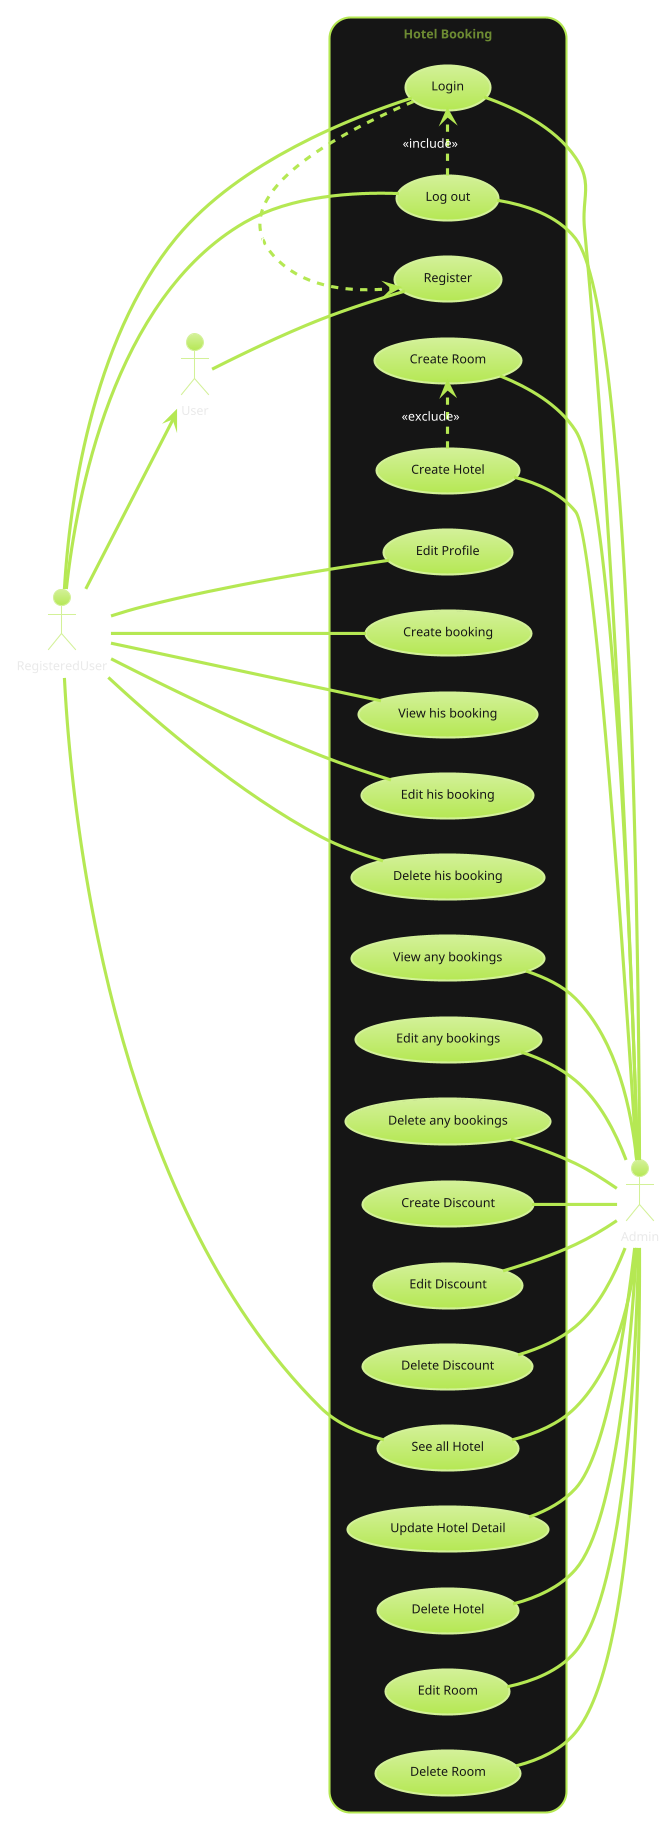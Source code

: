 @startuml UseCase Diagram
!theme hacker
left to right direction
rectangle "Hotel Booking" {

    (Register)
    (Login)
    (Log out)
    (Edit Profile)
    (Create booking)
    (View his booking)
    (Edit his booking)
    (Delete his booking)

    (View any bookings)
    (Edit any bookings)
    (Delete any bookings)

    (Create Discount)
    (Edit Discount)
    (Delete Discount)

    (Create Hotel)
    (See all Hotel)
    (Update Hotel Detail)
    (Delete Hotel)

    (Create Room)
    (Edit Room)
    (Delete Room)

    (Login) .> (Register) : <<include>>
    (Log out) .> (Login) : <<include>>
    (Create Hotel) .> (Create Room) : <<exclude>>
}



User -- (Register)

RegisteredUser --> User

RegisteredUser -- (Login)
RegisteredUser -- (Edit Profile)
RegisteredUser -- (Log out)

RegisteredUser -- (Create booking)
RegisteredUser -- (View his booking)
RegisteredUser -- (Edit his booking)
RegisteredUser -- (Delete his booking)

RegisteredUser -- (See all Hotel)

(Login) -- Admin
(Update Hotel Detail) -- Admin
(Log out) -- Admin
(View any bookings) -- Admin
(Edit any bookings) -- Admin
(Delete any bookings) -- Admin
(See all Hotel) -- Admin

(Create Hotel) -- Admin
(Create Room) -- Admin
(Edit Room) -- Admin
(Delete Room) -- Admin
(Delete Hotel) -- Admin
(Create Discount) -- Admin
(Edit Discount) -- Admin
(Delete Discount) -- Admin
@enduml